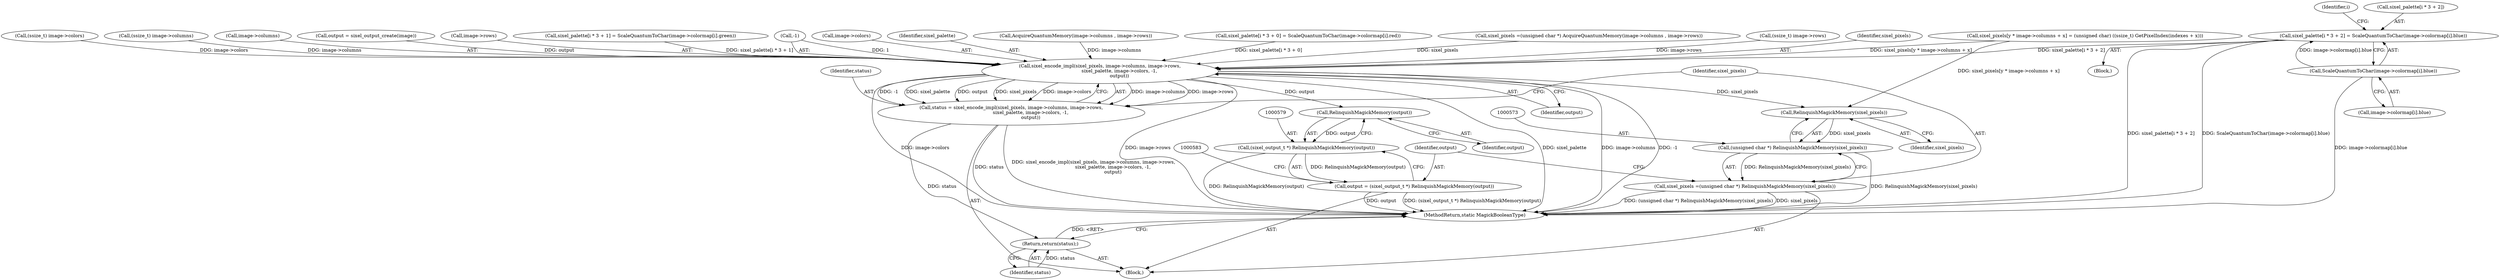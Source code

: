 digraph "0_ImageMagick_10b3823a7619ed22d42764733eb052c4159bc8c1_1@array" {
"1000462" [label="(Call,sixel_palette[i * 3 + 2] = ScaleQuantumToChar(image->colormap[i].blue))"];
"1000470" [label="(Call,ScaleQuantumToChar(image->colormap[i].blue))"];
"1000555" [label="(Call,sixel_encode_impl(sixel_pixels, image->columns, image->rows,\n                          sixel_palette, image->colors, -1,\n                          output))"];
"1000553" [label="(Call,status = sixel_encode_impl(sixel_pixels, image->columns, image->rows,\n                          sixel_palette, image->colors, -1,\n                          output))"];
"1000586" [label="(Return,return(status);)"];
"1000574" [label="(Call,RelinquishMagickMemory(sixel_pixels))"];
"1000572" [label="(Call,(unsigned char *) RelinquishMagickMemory(sixel_pixels))"];
"1000570" [label="(Call,sixel_pixels =(unsigned char *) RelinquishMagickMemory(sixel_pixels))"];
"1000580" [label="(Call,RelinquishMagickMemory(output))"];
"1000578" [label="(Call,(sixel_output_t *) RelinquishMagickMemory(output))"];
"1000576" [label="(Call,output = (sixel_output_t *) RelinquishMagickMemory(output))"];
"1000576" [label="(Call,output = (sixel_output_t *) RelinquishMagickMemory(output))"];
"1000560" [label="(Call,image->rows)"];
"1000446" [label="(Call,sixel_palette[i * 3 + 1] = ScaleQuantumToChar(image->colormap[i].green))"];
"1000554" [label="(Identifier,status)"];
"1000567" [label="(Call,-1)"];
"1000575" [label="(Identifier,sixel_pixels)"];
"1000470" [label="(Call,ScaleQuantumToChar(image->colormap[i].blue))"];
"1000564" [label="(Call,image->colors)"];
"1000555" [label="(Call,sixel_encode_impl(sixel_pixels, image->columns, image->rows,\n                          sixel_palette, image->colors, -1,\n                          output))"];
"1000588" [label="(MethodReturn,static MagickBooleanType)"];
"1000563" [label="(Identifier,sixel_palette)"];
"1000486" [label="(Call,AcquireQuantumMemory(image->columns , image->rows))"];
"1000577" [label="(Identifier,output)"];
"1000586" [label="(Return,return(status);)"];
"1000462" [label="(Call,sixel_palette[i * 3 + 2] = ScaleQuantumToChar(image->colormap[i].blue))"];
"1000570" [label="(Call,sixel_pixels =(unsigned char *) RelinquishMagickMemory(sixel_pixels))"];
"1000569" [label="(Identifier,output)"];
"1000422" [label="(Call,(ssize_t) image->colors)"];
"1000572" [label="(Call,(unsigned char *) RelinquishMagickMemory(sixel_pixels))"];
"1000553" [label="(Call,status = sixel_encode_impl(sixel_pixels, image->columns, image->rows,\n                          sixel_palette, image->colors, -1,\n                          output))"];
"1000428" [label="(Identifier,i)"];
"1000587" [label="(Identifier,status)"];
"1000528" [label="(Call,(ssize_t) image->columns)"];
"1000580" [label="(Call,RelinquishMagickMemory(output))"];
"1000557" [label="(Call,image->columns)"];
"1000478" [label="(Call,output = sixel_output_create(image))"];
"1000535" [label="(Call,sixel_pixels[y * image->columns + x] = (unsigned char) ((ssize_t) GetPixelIndex(indexes + x)))"];
"1000463" [label="(Call,sixel_palette[i * 3 + 2])"];
"1000581" [label="(Identifier,output)"];
"1000574" [label="(Call,RelinquishMagickMemory(sixel_pixels))"];
"1000430" [label="(Call,sixel_palette[i * 3 + 0] = ScaleQuantumToChar(image->colormap[i].red))"];
"1000471" [label="(Call,image->colormap[i].blue)"];
"1000482" [label="(Call,sixel_pixels =(unsigned char *) AcquireQuantumMemory(image->columns , image->rows))"];
"1000107" [label="(Block,)"];
"1000571" [label="(Identifier,sixel_pixels)"];
"1000429" [label="(Block,)"];
"1000578" [label="(Call,(sixel_output_t *) RelinquishMagickMemory(output))"];
"1000499" [label="(Call,(ssize_t) image->rows)"];
"1000556" [label="(Identifier,sixel_pixels)"];
"1000462" -> "1000429"  [label="AST: "];
"1000462" -> "1000470"  [label="CFG: "];
"1000463" -> "1000462"  [label="AST: "];
"1000470" -> "1000462"  [label="AST: "];
"1000428" -> "1000462"  [label="CFG: "];
"1000462" -> "1000588"  [label="DDG: sixel_palette[i * 3 + 2]"];
"1000462" -> "1000588"  [label="DDG: ScaleQuantumToChar(image->colormap[i].blue)"];
"1000470" -> "1000462"  [label="DDG: image->colormap[i].blue"];
"1000462" -> "1000555"  [label="DDG: sixel_palette[i * 3 + 2]"];
"1000470" -> "1000471"  [label="CFG: "];
"1000471" -> "1000470"  [label="AST: "];
"1000470" -> "1000588"  [label="DDG: image->colormap[i].blue"];
"1000555" -> "1000553"  [label="AST: "];
"1000555" -> "1000569"  [label="CFG: "];
"1000556" -> "1000555"  [label="AST: "];
"1000557" -> "1000555"  [label="AST: "];
"1000560" -> "1000555"  [label="AST: "];
"1000563" -> "1000555"  [label="AST: "];
"1000564" -> "1000555"  [label="AST: "];
"1000567" -> "1000555"  [label="AST: "];
"1000569" -> "1000555"  [label="AST: "];
"1000553" -> "1000555"  [label="CFG: "];
"1000555" -> "1000588"  [label="DDG: image->rows"];
"1000555" -> "1000588"  [label="DDG: sixel_palette"];
"1000555" -> "1000588"  [label="DDG: image->columns"];
"1000555" -> "1000588"  [label="DDG: -1"];
"1000555" -> "1000588"  [label="DDG: image->colors"];
"1000555" -> "1000553"  [label="DDG: image->columns"];
"1000555" -> "1000553"  [label="DDG: image->rows"];
"1000555" -> "1000553"  [label="DDG: -1"];
"1000555" -> "1000553"  [label="DDG: sixel_palette"];
"1000555" -> "1000553"  [label="DDG: output"];
"1000555" -> "1000553"  [label="DDG: sixel_pixels"];
"1000555" -> "1000553"  [label="DDG: image->colors"];
"1000482" -> "1000555"  [label="DDG: sixel_pixels"];
"1000535" -> "1000555"  [label="DDG: sixel_pixels[y * image->columns + x]"];
"1000528" -> "1000555"  [label="DDG: image->columns"];
"1000486" -> "1000555"  [label="DDG: image->columns"];
"1000499" -> "1000555"  [label="DDG: image->rows"];
"1000446" -> "1000555"  [label="DDG: sixel_palette[i * 3 + 1]"];
"1000430" -> "1000555"  [label="DDG: sixel_palette[i * 3 + 0]"];
"1000422" -> "1000555"  [label="DDG: image->colors"];
"1000567" -> "1000555"  [label="DDG: 1"];
"1000478" -> "1000555"  [label="DDG: output"];
"1000555" -> "1000574"  [label="DDG: sixel_pixels"];
"1000555" -> "1000580"  [label="DDG: output"];
"1000553" -> "1000107"  [label="AST: "];
"1000554" -> "1000553"  [label="AST: "];
"1000571" -> "1000553"  [label="CFG: "];
"1000553" -> "1000588"  [label="DDG: status"];
"1000553" -> "1000588"  [label="DDG: sixel_encode_impl(sixel_pixels, image->columns, image->rows,\n                          sixel_palette, image->colors, -1,\n                          output)"];
"1000553" -> "1000586"  [label="DDG: status"];
"1000586" -> "1000107"  [label="AST: "];
"1000586" -> "1000587"  [label="CFG: "];
"1000587" -> "1000586"  [label="AST: "];
"1000588" -> "1000586"  [label="CFG: "];
"1000586" -> "1000588"  [label="DDG: <RET>"];
"1000587" -> "1000586"  [label="DDG: status"];
"1000574" -> "1000572"  [label="AST: "];
"1000574" -> "1000575"  [label="CFG: "];
"1000575" -> "1000574"  [label="AST: "];
"1000572" -> "1000574"  [label="CFG: "];
"1000574" -> "1000572"  [label="DDG: sixel_pixels"];
"1000535" -> "1000574"  [label="DDG: sixel_pixels[y * image->columns + x]"];
"1000572" -> "1000570"  [label="AST: "];
"1000573" -> "1000572"  [label="AST: "];
"1000570" -> "1000572"  [label="CFG: "];
"1000572" -> "1000588"  [label="DDG: RelinquishMagickMemory(sixel_pixels)"];
"1000572" -> "1000570"  [label="DDG: RelinquishMagickMemory(sixel_pixels)"];
"1000570" -> "1000107"  [label="AST: "];
"1000571" -> "1000570"  [label="AST: "];
"1000577" -> "1000570"  [label="CFG: "];
"1000570" -> "1000588"  [label="DDG: sixel_pixels"];
"1000570" -> "1000588"  [label="DDG: (unsigned char *) RelinquishMagickMemory(sixel_pixels)"];
"1000580" -> "1000578"  [label="AST: "];
"1000580" -> "1000581"  [label="CFG: "];
"1000581" -> "1000580"  [label="AST: "];
"1000578" -> "1000580"  [label="CFG: "];
"1000580" -> "1000578"  [label="DDG: output"];
"1000578" -> "1000576"  [label="AST: "];
"1000579" -> "1000578"  [label="AST: "];
"1000576" -> "1000578"  [label="CFG: "];
"1000578" -> "1000588"  [label="DDG: RelinquishMagickMemory(output)"];
"1000578" -> "1000576"  [label="DDG: RelinquishMagickMemory(output)"];
"1000576" -> "1000107"  [label="AST: "];
"1000577" -> "1000576"  [label="AST: "];
"1000583" -> "1000576"  [label="CFG: "];
"1000576" -> "1000588"  [label="DDG: output"];
"1000576" -> "1000588"  [label="DDG: (sixel_output_t *) RelinquishMagickMemory(output)"];
}
